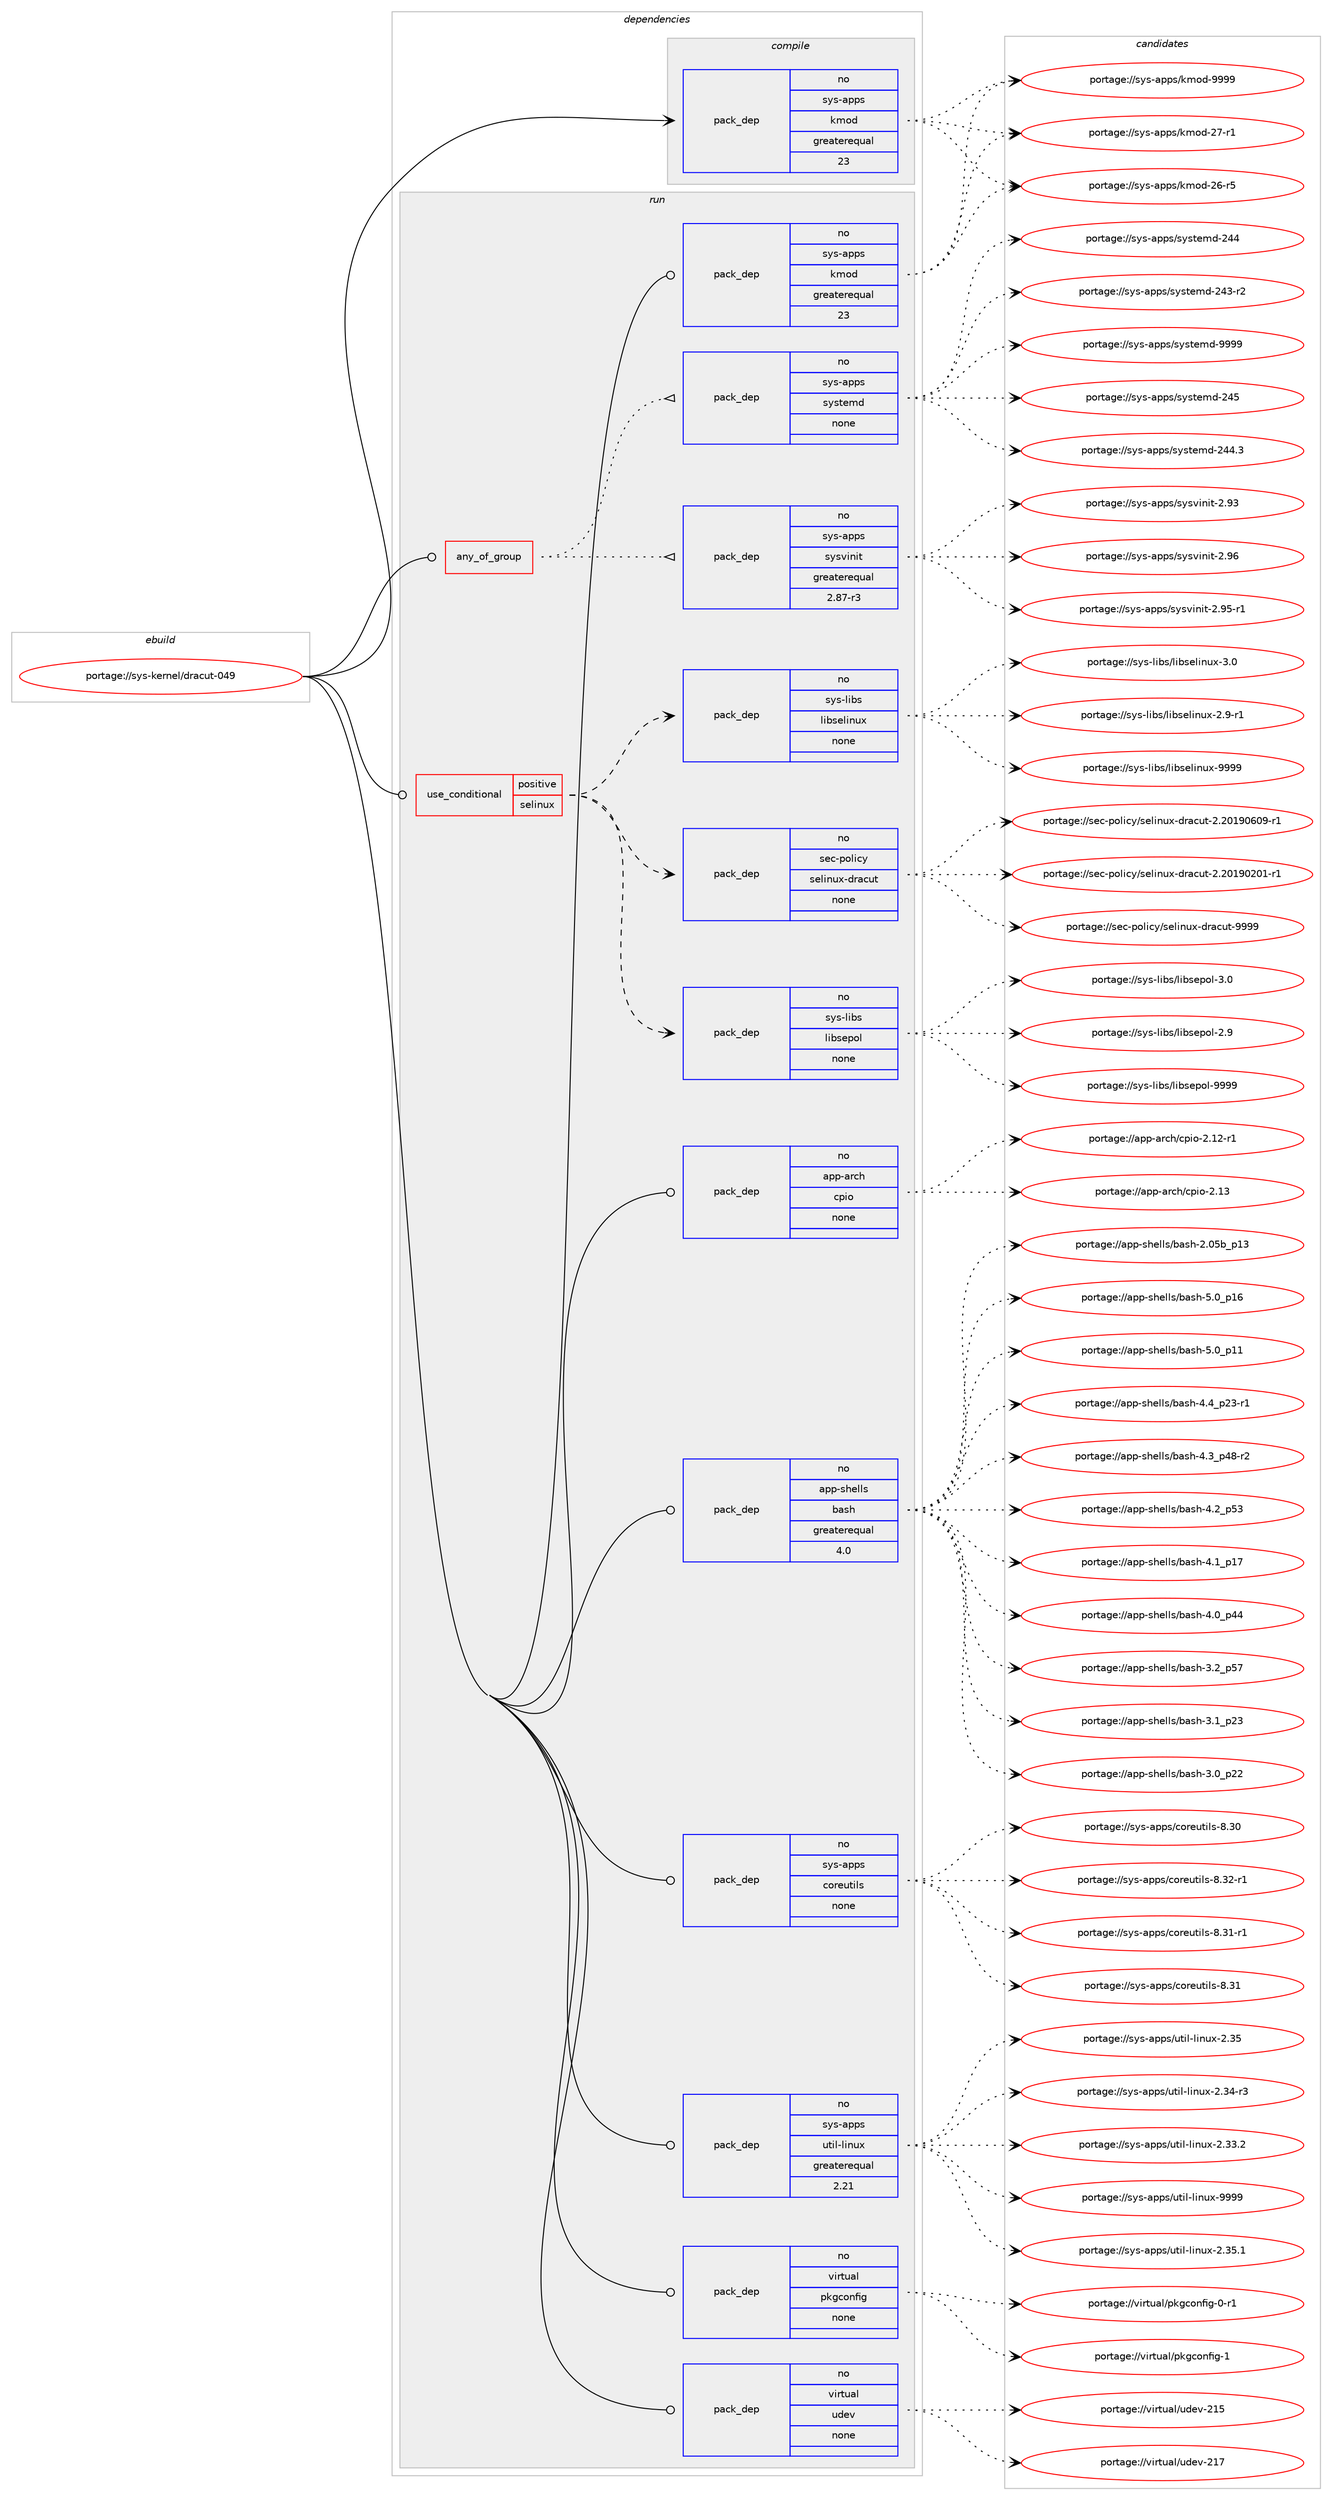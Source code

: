 digraph prolog {

# *************
# Graph options
# *************

newrank=true;
concentrate=true;
compound=true;
graph [rankdir=LR,fontname=Helvetica,fontsize=10,ranksep=1.5];#, ranksep=2.5, nodesep=0.2];
edge  [arrowhead=vee];
node  [fontname=Helvetica,fontsize=10];

# **********
# The ebuild
# **********

subgraph cluster_leftcol {
color=gray;
rank=same;
label=<<i>ebuild</i>>;
id [label="portage://sys-kernel/dracut-049", color=red, width=4, href="../sys-kernel/dracut-049.svg"];
}

# ****************
# The dependencies
# ****************

subgraph cluster_midcol {
color=gray;
label=<<i>dependencies</i>>;
subgraph cluster_compile {
fillcolor="#eeeeee";
style=filled;
label=<<i>compile</i>>;
subgraph pack19280 {
dependency23626 [label=<<TABLE BORDER="0" CELLBORDER="1" CELLSPACING="0" CELLPADDING="4" WIDTH="220"><TR><TD ROWSPAN="6" CELLPADDING="30">pack_dep</TD></TR><TR><TD WIDTH="110">no</TD></TR><TR><TD>sys-apps</TD></TR><TR><TD>kmod</TD></TR><TR><TD>greaterequal</TD></TR><TR><TD>23</TD></TR></TABLE>>, shape=none, color=blue];
}
id:e -> dependency23626:w [weight=20,style="solid",arrowhead="vee"];
}
subgraph cluster_compileandrun {
fillcolor="#eeeeee";
style=filled;
label=<<i>compile and run</i>>;
}
subgraph cluster_run {
fillcolor="#eeeeee";
style=filled;
label=<<i>run</i>>;
subgraph any618 {
dependency23627 [label=<<TABLE BORDER="0" CELLBORDER="1" CELLSPACING="0" CELLPADDING="4"><TR><TD CELLPADDING="10">any_of_group</TD></TR></TABLE>>, shape=none, color=red];subgraph pack19281 {
dependency23628 [label=<<TABLE BORDER="0" CELLBORDER="1" CELLSPACING="0" CELLPADDING="4" WIDTH="220"><TR><TD ROWSPAN="6" CELLPADDING="30">pack_dep</TD></TR><TR><TD WIDTH="110">no</TD></TR><TR><TD>sys-apps</TD></TR><TR><TD>sysvinit</TD></TR><TR><TD>greaterequal</TD></TR><TR><TD>2.87-r3</TD></TR></TABLE>>, shape=none, color=blue];
}
dependency23627:e -> dependency23628:w [weight=20,style="dotted",arrowhead="oinv"];
subgraph pack19282 {
dependency23629 [label=<<TABLE BORDER="0" CELLBORDER="1" CELLSPACING="0" CELLPADDING="4" WIDTH="220"><TR><TD ROWSPAN="6" CELLPADDING="30">pack_dep</TD></TR><TR><TD WIDTH="110">no</TD></TR><TR><TD>sys-apps</TD></TR><TR><TD>systemd</TD></TR><TR><TD>none</TD></TR><TR><TD></TD></TR></TABLE>>, shape=none, color=blue];
}
dependency23627:e -> dependency23629:w [weight=20,style="dotted",arrowhead="oinv"];
}
id:e -> dependency23627:w [weight=20,style="solid",arrowhead="odot"];
subgraph cond3718 {
dependency23630 [label=<<TABLE BORDER="0" CELLBORDER="1" CELLSPACING="0" CELLPADDING="4"><TR><TD ROWSPAN="3" CELLPADDING="10">use_conditional</TD></TR><TR><TD>positive</TD></TR><TR><TD>selinux</TD></TR></TABLE>>, shape=none, color=red];
subgraph pack19283 {
dependency23631 [label=<<TABLE BORDER="0" CELLBORDER="1" CELLSPACING="0" CELLPADDING="4" WIDTH="220"><TR><TD ROWSPAN="6" CELLPADDING="30">pack_dep</TD></TR><TR><TD WIDTH="110">no</TD></TR><TR><TD>sec-policy</TD></TR><TR><TD>selinux-dracut</TD></TR><TR><TD>none</TD></TR><TR><TD></TD></TR></TABLE>>, shape=none, color=blue];
}
dependency23630:e -> dependency23631:w [weight=20,style="dashed",arrowhead="vee"];
subgraph pack19284 {
dependency23632 [label=<<TABLE BORDER="0" CELLBORDER="1" CELLSPACING="0" CELLPADDING="4" WIDTH="220"><TR><TD ROWSPAN="6" CELLPADDING="30">pack_dep</TD></TR><TR><TD WIDTH="110">no</TD></TR><TR><TD>sys-libs</TD></TR><TR><TD>libselinux</TD></TR><TR><TD>none</TD></TR><TR><TD></TD></TR></TABLE>>, shape=none, color=blue];
}
dependency23630:e -> dependency23632:w [weight=20,style="dashed",arrowhead="vee"];
subgraph pack19285 {
dependency23633 [label=<<TABLE BORDER="0" CELLBORDER="1" CELLSPACING="0" CELLPADDING="4" WIDTH="220"><TR><TD ROWSPAN="6" CELLPADDING="30">pack_dep</TD></TR><TR><TD WIDTH="110">no</TD></TR><TR><TD>sys-libs</TD></TR><TR><TD>libsepol</TD></TR><TR><TD>none</TD></TR><TR><TD></TD></TR></TABLE>>, shape=none, color=blue];
}
dependency23630:e -> dependency23633:w [weight=20,style="dashed",arrowhead="vee"];
}
id:e -> dependency23630:w [weight=20,style="solid",arrowhead="odot"];
subgraph pack19286 {
dependency23634 [label=<<TABLE BORDER="0" CELLBORDER="1" CELLSPACING="0" CELLPADDING="4" WIDTH="220"><TR><TD ROWSPAN="6" CELLPADDING="30">pack_dep</TD></TR><TR><TD WIDTH="110">no</TD></TR><TR><TD>app-arch</TD></TR><TR><TD>cpio</TD></TR><TR><TD>none</TD></TR><TR><TD></TD></TR></TABLE>>, shape=none, color=blue];
}
id:e -> dependency23634:w [weight=20,style="solid",arrowhead="odot"];
subgraph pack19287 {
dependency23635 [label=<<TABLE BORDER="0" CELLBORDER="1" CELLSPACING="0" CELLPADDING="4" WIDTH="220"><TR><TD ROWSPAN="6" CELLPADDING="30">pack_dep</TD></TR><TR><TD WIDTH="110">no</TD></TR><TR><TD>app-shells</TD></TR><TR><TD>bash</TD></TR><TR><TD>greaterequal</TD></TR><TR><TD>4.0</TD></TR></TABLE>>, shape=none, color=blue];
}
id:e -> dependency23635:w [weight=20,style="solid",arrowhead="odot"];
subgraph pack19288 {
dependency23636 [label=<<TABLE BORDER="0" CELLBORDER="1" CELLSPACING="0" CELLPADDING="4" WIDTH="220"><TR><TD ROWSPAN="6" CELLPADDING="30">pack_dep</TD></TR><TR><TD WIDTH="110">no</TD></TR><TR><TD>sys-apps</TD></TR><TR><TD>coreutils</TD></TR><TR><TD>none</TD></TR><TR><TD></TD></TR></TABLE>>, shape=none, color=blue];
}
id:e -> dependency23636:w [weight=20,style="solid",arrowhead="odot"];
subgraph pack19289 {
dependency23637 [label=<<TABLE BORDER="0" CELLBORDER="1" CELLSPACING="0" CELLPADDING="4" WIDTH="220"><TR><TD ROWSPAN="6" CELLPADDING="30">pack_dep</TD></TR><TR><TD WIDTH="110">no</TD></TR><TR><TD>sys-apps</TD></TR><TR><TD>kmod</TD></TR><TR><TD>greaterequal</TD></TR><TR><TD>23</TD></TR></TABLE>>, shape=none, color=blue];
}
id:e -> dependency23637:w [weight=20,style="solid",arrowhead="odot"];
subgraph pack19290 {
dependency23638 [label=<<TABLE BORDER="0" CELLBORDER="1" CELLSPACING="0" CELLPADDING="4" WIDTH="220"><TR><TD ROWSPAN="6" CELLPADDING="30">pack_dep</TD></TR><TR><TD WIDTH="110">no</TD></TR><TR><TD>sys-apps</TD></TR><TR><TD>util-linux</TD></TR><TR><TD>greaterequal</TD></TR><TR><TD>2.21</TD></TR></TABLE>>, shape=none, color=blue];
}
id:e -> dependency23638:w [weight=20,style="solid",arrowhead="odot"];
subgraph pack19291 {
dependency23639 [label=<<TABLE BORDER="0" CELLBORDER="1" CELLSPACING="0" CELLPADDING="4" WIDTH="220"><TR><TD ROWSPAN="6" CELLPADDING="30">pack_dep</TD></TR><TR><TD WIDTH="110">no</TD></TR><TR><TD>virtual</TD></TR><TR><TD>pkgconfig</TD></TR><TR><TD>none</TD></TR><TR><TD></TD></TR></TABLE>>, shape=none, color=blue];
}
id:e -> dependency23639:w [weight=20,style="solid",arrowhead="odot"];
subgraph pack19292 {
dependency23640 [label=<<TABLE BORDER="0" CELLBORDER="1" CELLSPACING="0" CELLPADDING="4" WIDTH="220"><TR><TD ROWSPAN="6" CELLPADDING="30">pack_dep</TD></TR><TR><TD WIDTH="110">no</TD></TR><TR><TD>virtual</TD></TR><TR><TD>udev</TD></TR><TR><TD>none</TD></TR><TR><TD></TD></TR></TABLE>>, shape=none, color=blue];
}
id:e -> dependency23640:w [weight=20,style="solid",arrowhead="odot"];
}
}

# **************
# The candidates
# **************

subgraph cluster_choices {
rank=same;
color=gray;
label=<<i>candidates</i>>;

subgraph choice19280 {
color=black;
nodesep=1;
choice1151211154597112112115471071091111004557575757 [label="portage://sys-apps/kmod-9999", color=red, width=4,href="../sys-apps/kmod-9999.svg"];
choice1151211154597112112115471071091111004550554511449 [label="portage://sys-apps/kmod-27-r1", color=red, width=4,href="../sys-apps/kmod-27-r1.svg"];
choice1151211154597112112115471071091111004550544511453 [label="portage://sys-apps/kmod-26-r5", color=red, width=4,href="../sys-apps/kmod-26-r5.svg"];
dependency23626:e -> choice1151211154597112112115471071091111004557575757:w [style=dotted,weight="100"];
dependency23626:e -> choice1151211154597112112115471071091111004550554511449:w [style=dotted,weight="100"];
dependency23626:e -> choice1151211154597112112115471071091111004550544511453:w [style=dotted,weight="100"];
}
subgraph choice19281 {
color=black;
nodesep=1;
choice1151211154597112112115471151211151181051101051164550465754 [label="portage://sys-apps/sysvinit-2.96", color=red, width=4,href="../sys-apps/sysvinit-2.96.svg"];
choice11512111545971121121154711512111511810511010511645504657534511449 [label="portage://sys-apps/sysvinit-2.95-r1", color=red, width=4,href="../sys-apps/sysvinit-2.95-r1.svg"];
choice1151211154597112112115471151211151181051101051164550465751 [label="portage://sys-apps/sysvinit-2.93", color=red, width=4,href="../sys-apps/sysvinit-2.93.svg"];
dependency23628:e -> choice1151211154597112112115471151211151181051101051164550465754:w [style=dotted,weight="100"];
dependency23628:e -> choice11512111545971121121154711512111511810511010511645504657534511449:w [style=dotted,weight="100"];
dependency23628:e -> choice1151211154597112112115471151211151181051101051164550465751:w [style=dotted,weight="100"];
}
subgraph choice19282 {
color=black;
nodesep=1;
choice1151211154597112112115471151211151161011091004557575757 [label="portage://sys-apps/systemd-9999", color=red, width=4,href="../sys-apps/systemd-9999.svg"];
choice11512111545971121121154711512111511610110910045505253 [label="portage://sys-apps/systemd-245", color=red, width=4,href="../sys-apps/systemd-245.svg"];
choice115121115459711211211547115121115116101109100455052524651 [label="portage://sys-apps/systemd-244.3", color=red, width=4,href="../sys-apps/systemd-244.3.svg"];
choice11512111545971121121154711512111511610110910045505252 [label="portage://sys-apps/systemd-244", color=red, width=4,href="../sys-apps/systemd-244.svg"];
choice115121115459711211211547115121115116101109100455052514511450 [label="portage://sys-apps/systemd-243-r2", color=red, width=4,href="../sys-apps/systemd-243-r2.svg"];
dependency23629:e -> choice1151211154597112112115471151211151161011091004557575757:w [style=dotted,weight="100"];
dependency23629:e -> choice11512111545971121121154711512111511610110910045505253:w [style=dotted,weight="100"];
dependency23629:e -> choice115121115459711211211547115121115116101109100455052524651:w [style=dotted,weight="100"];
dependency23629:e -> choice11512111545971121121154711512111511610110910045505252:w [style=dotted,weight="100"];
dependency23629:e -> choice115121115459711211211547115121115116101109100455052514511450:w [style=dotted,weight="100"];
}
subgraph choice19283 {
color=black;
nodesep=1;
choice115101994511211110810599121471151011081051101171204510011497991171164557575757 [label="portage://sec-policy/selinux-dracut-9999", color=red, width=4,href="../sec-policy/selinux-dracut-9999.svg"];
choice1151019945112111108105991214711510110810511011712045100114979911711645504650484957485448574511449 [label="portage://sec-policy/selinux-dracut-2.20190609-r1", color=red, width=4,href="../sec-policy/selinux-dracut-2.20190609-r1.svg"];
choice1151019945112111108105991214711510110810511011712045100114979911711645504650484957485048494511449 [label="portage://sec-policy/selinux-dracut-2.20190201-r1", color=red, width=4,href="../sec-policy/selinux-dracut-2.20190201-r1.svg"];
dependency23631:e -> choice115101994511211110810599121471151011081051101171204510011497991171164557575757:w [style=dotted,weight="100"];
dependency23631:e -> choice1151019945112111108105991214711510110810511011712045100114979911711645504650484957485448574511449:w [style=dotted,weight="100"];
dependency23631:e -> choice1151019945112111108105991214711510110810511011712045100114979911711645504650484957485048494511449:w [style=dotted,weight="100"];
}
subgraph choice19284 {
color=black;
nodesep=1;
choice115121115451081059811547108105981151011081051101171204557575757 [label="portage://sys-libs/libselinux-9999", color=red, width=4,href="../sys-libs/libselinux-9999.svg"];
choice1151211154510810598115471081059811510110810511011712045514648 [label="portage://sys-libs/libselinux-3.0", color=red, width=4,href="../sys-libs/libselinux-3.0.svg"];
choice11512111545108105981154710810598115101108105110117120455046574511449 [label="portage://sys-libs/libselinux-2.9-r1", color=red, width=4,href="../sys-libs/libselinux-2.9-r1.svg"];
dependency23632:e -> choice115121115451081059811547108105981151011081051101171204557575757:w [style=dotted,weight="100"];
dependency23632:e -> choice1151211154510810598115471081059811510110810511011712045514648:w [style=dotted,weight="100"];
dependency23632:e -> choice11512111545108105981154710810598115101108105110117120455046574511449:w [style=dotted,weight="100"];
}
subgraph choice19285 {
color=black;
nodesep=1;
choice115121115451081059811547108105981151011121111084557575757 [label="portage://sys-libs/libsepol-9999", color=red, width=4,href="../sys-libs/libsepol-9999.svg"];
choice1151211154510810598115471081059811510111211110845514648 [label="portage://sys-libs/libsepol-3.0", color=red, width=4,href="../sys-libs/libsepol-3.0.svg"];
choice1151211154510810598115471081059811510111211110845504657 [label="portage://sys-libs/libsepol-2.9", color=red, width=4,href="../sys-libs/libsepol-2.9.svg"];
dependency23633:e -> choice115121115451081059811547108105981151011121111084557575757:w [style=dotted,weight="100"];
dependency23633:e -> choice1151211154510810598115471081059811510111211110845514648:w [style=dotted,weight="100"];
dependency23633:e -> choice1151211154510810598115471081059811510111211110845504657:w [style=dotted,weight="100"];
}
subgraph choice19286 {
color=black;
nodesep=1;
choice9711211245971149910447991121051114550464951 [label="portage://app-arch/cpio-2.13", color=red, width=4,href="../app-arch/cpio-2.13.svg"];
choice97112112459711499104479911210511145504649504511449 [label="portage://app-arch/cpio-2.12-r1", color=red, width=4,href="../app-arch/cpio-2.12-r1.svg"];
dependency23634:e -> choice9711211245971149910447991121051114550464951:w [style=dotted,weight="100"];
dependency23634:e -> choice97112112459711499104479911210511145504649504511449:w [style=dotted,weight="100"];
}
subgraph choice19287 {
color=black;
nodesep=1;
choice971121124511510410110810811547989711510445534648951124954 [label="portage://app-shells/bash-5.0_p16", color=red, width=4,href="../app-shells/bash-5.0_p16.svg"];
choice971121124511510410110810811547989711510445534648951124949 [label="portage://app-shells/bash-5.0_p11", color=red, width=4,href="../app-shells/bash-5.0_p11.svg"];
choice9711211245115104101108108115479897115104455246529511250514511449 [label="portage://app-shells/bash-4.4_p23-r1", color=red, width=4,href="../app-shells/bash-4.4_p23-r1.svg"];
choice9711211245115104101108108115479897115104455246519511252564511450 [label="portage://app-shells/bash-4.3_p48-r2", color=red, width=4,href="../app-shells/bash-4.3_p48-r2.svg"];
choice971121124511510410110810811547989711510445524650951125351 [label="portage://app-shells/bash-4.2_p53", color=red, width=4,href="../app-shells/bash-4.2_p53.svg"];
choice971121124511510410110810811547989711510445524649951124955 [label="portage://app-shells/bash-4.1_p17", color=red, width=4,href="../app-shells/bash-4.1_p17.svg"];
choice971121124511510410110810811547989711510445524648951125252 [label="portage://app-shells/bash-4.0_p44", color=red, width=4,href="../app-shells/bash-4.0_p44.svg"];
choice971121124511510410110810811547989711510445514650951125355 [label="portage://app-shells/bash-3.2_p57", color=red, width=4,href="../app-shells/bash-3.2_p57.svg"];
choice971121124511510410110810811547989711510445514649951125051 [label="portage://app-shells/bash-3.1_p23", color=red, width=4,href="../app-shells/bash-3.1_p23.svg"];
choice971121124511510410110810811547989711510445514648951125050 [label="portage://app-shells/bash-3.0_p22", color=red, width=4,href="../app-shells/bash-3.0_p22.svg"];
choice9711211245115104101108108115479897115104455046485398951124951 [label="portage://app-shells/bash-2.05b_p13", color=red, width=4,href="../app-shells/bash-2.05b_p13.svg"];
dependency23635:e -> choice971121124511510410110810811547989711510445534648951124954:w [style=dotted,weight="100"];
dependency23635:e -> choice971121124511510410110810811547989711510445534648951124949:w [style=dotted,weight="100"];
dependency23635:e -> choice9711211245115104101108108115479897115104455246529511250514511449:w [style=dotted,weight="100"];
dependency23635:e -> choice9711211245115104101108108115479897115104455246519511252564511450:w [style=dotted,weight="100"];
dependency23635:e -> choice971121124511510410110810811547989711510445524650951125351:w [style=dotted,weight="100"];
dependency23635:e -> choice971121124511510410110810811547989711510445524649951124955:w [style=dotted,weight="100"];
dependency23635:e -> choice971121124511510410110810811547989711510445524648951125252:w [style=dotted,weight="100"];
dependency23635:e -> choice971121124511510410110810811547989711510445514650951125355:w [style=dotted,weight="100"];
dependency23635:e -> choice971121124511510410110810811547989711510445514649951125051:w [style=dotted,weight="100"];
dependency23635:e -> choice971121124511510410110810811547989711510445514648951125050:w [style=dotted,weight="100"];
dependency23635:e -> choice9711211245115104101108108115479897115104455046485398951124951:w [style=dotted,weight="100"];
}
subgraph choice19288 {
color=black;
nodesep=1;
choice1151211154597112112115479911111410111711610510811545564651504511449 [label="portage://sys-apps/coreutils-8.32-r1", color=red, width=4,href="../sys-apps/coreutils-8.32-r1.svg"];
choice1151211154597112112115479911111410111711610510811545564651494511449 [label="portage://sys-apps/coreutils-8.31-r1", color=red, width=4,href="../sys-apps/coreutils-8.31-r1.svg"];
choice115121115459711211211547991111141011171161051081154556465149 [label="portage://sys-apps/coreutils-8.31", color=red, width=4,href="../sys-apps/coreutils-8.31.svg"];
choice115121115459711211211547991111141011171161051081154556465148 [label="portage://sys-apps/coreutils-8.30", color=red, width=4,href="../sys-apps/coreutils-8.30.svg"];
dependency23636:e -> choice1151211154597112112115479911111410111711610510811545564651504511449:w [style=dotted,weight="100"];
dependency23636:e -> choice1151211154597112112115479911111410111711610510811545564651494511449:w [style=dotted,weight="100"];
dependency23636:e -> choice115121115459711211211547991111141011171161051081154556465149:w [style=dotted,weight="100"];
dependency23636:e -> choice115121115459711211211547991111141011171161051081154556465148:w [style=dotted,weight="100"];
}
subgraph choice19289 {
color=black;
nodesep=1;
choice1151211154597112112115471071091111004557575757 [label="portage://sys-apps/kmod-9999", color=red, width=4,href="../sys-apps/kmod-9999.svg"];
choice1151211154597112112115471071091111004550554511449 [label="portage://sys-apps/kmod-27-r1", color=red, width=4,href="../sys-apps/kmod-27-r1.svg"];
choice1151211154597112112115471071091111004550544511453 [label="portage://sys-apps/kmod-26-r5", color=red, width=4,href="../sys-apps/kmod-26-r5.svg"];
dependency23637:e -> choice1151211154597112112115471071091111004557575757:w [style=dotted,weight="100"];
dependency23637:e -> choice1151211154597112112115471071091111004550554511449:w [style=dotted,weight="100"];
dependency23637:e -> choice1151211154597112112115471071091111004550544511453:w [style=dotted,weight="100"];
}
subgraph choice19290 {
color=black;
nodesep=1;
choice115121115459711211211547117116105108451081051101171204557575757 [label="portage://sys-apps/util-linux-9999", color=red, width=4,href="../sys-apps/util-linux-9999.svg"];
choice1151211154597112112115471171161051084510810511011712045504651534649 [label="portage://sys-apps/util-linux-2.35.1", color=red, width=4,href="../sys-apps/util-linux-2.35.1.svg"];
choice115121115459711211211547117116105108451081051101171204550465153 [label="portage://sys-apps/util-linux-2.35", color=red, width=4,href="../sys-apps/util-linux-2.35.svg"];
choice1151211154597112112115471171161051084510810511011712045504651524511451 [label="portage://sys-apps/util-linux-2.34-r3", color=red, width=4,href="../sys-apps/util-linux-2.34-r3.svg"];
choice1151211154597112112115471171161051084510810511011712045504651514650 [label="portage://sys-apps/util-linux-2.33.2", color=red, width=4,href="../sys-apps/util-linux-2.33.2.svg"];
dependency23638:e -> choice115121115459711211211547117116105108451081051101171204557575757:w [style=dotted,weight="100"];
dependency23638:e -> choice1151211154597112112115471171161051084510810511011712045504651534649:w [style=dotted,weight="100"];
dependency23638:e -> choice115121115459711211211547117116105108451081051101171204550465153:w [style=dotted,weight="100"];
dependency23638:e -> choice1151211154597112112115471171161051084510810511011712045504651524511451:w [style=dotted,weight="100"];
dependency23638:e -> choice1151211154597112112115471171161051084510810511011712045504651514650:w [style=dotted,weight="100"];
}
subgraph choice19291 {
color=black;
nodesep=1;
choice1181051141161179710847112107103991111101021051034549 [label="portage://virtual/pkgconfig-1", color=red, width=4,href="../virtual/pkgconfig-1.svg"];
choice11810511411611797108471121071039911111010210510345484511449 [label="portage://virtual/pkgconfig-0-r1", color=red, width=4,href="../virtual/pkgconfig-0-r1.svg"];
dependency23639:e -> choice1181051141161179710847112107103991111101021051034549:w [style=dotted,weight="100"];
dependency23639:e -> choice11810511411611797108471121071039911111010210510345484511449:w [style=dotted,weight="100"];
}
subgraph choice19292 {
color=black;
nodesep=1;
choice118105114116117971084711710010111845504955 [label="portage://virtual/udev-217", color=red, width=4,href="../virtual/udev-217.svg"];
choice118105114116117971084711710010111845504953 [label="portage://virtual/udev-215", color=red, width=4,href="../virtual/udev-215.svg"];
dependency23640:e -> choice118105114116117971084711710010111845504955:w [style=dotted,weight="100"];
dependency23640:e -> choice118105114116117971084711710010111845504953:w [style=dotted,weight="100"];
}
}

}
